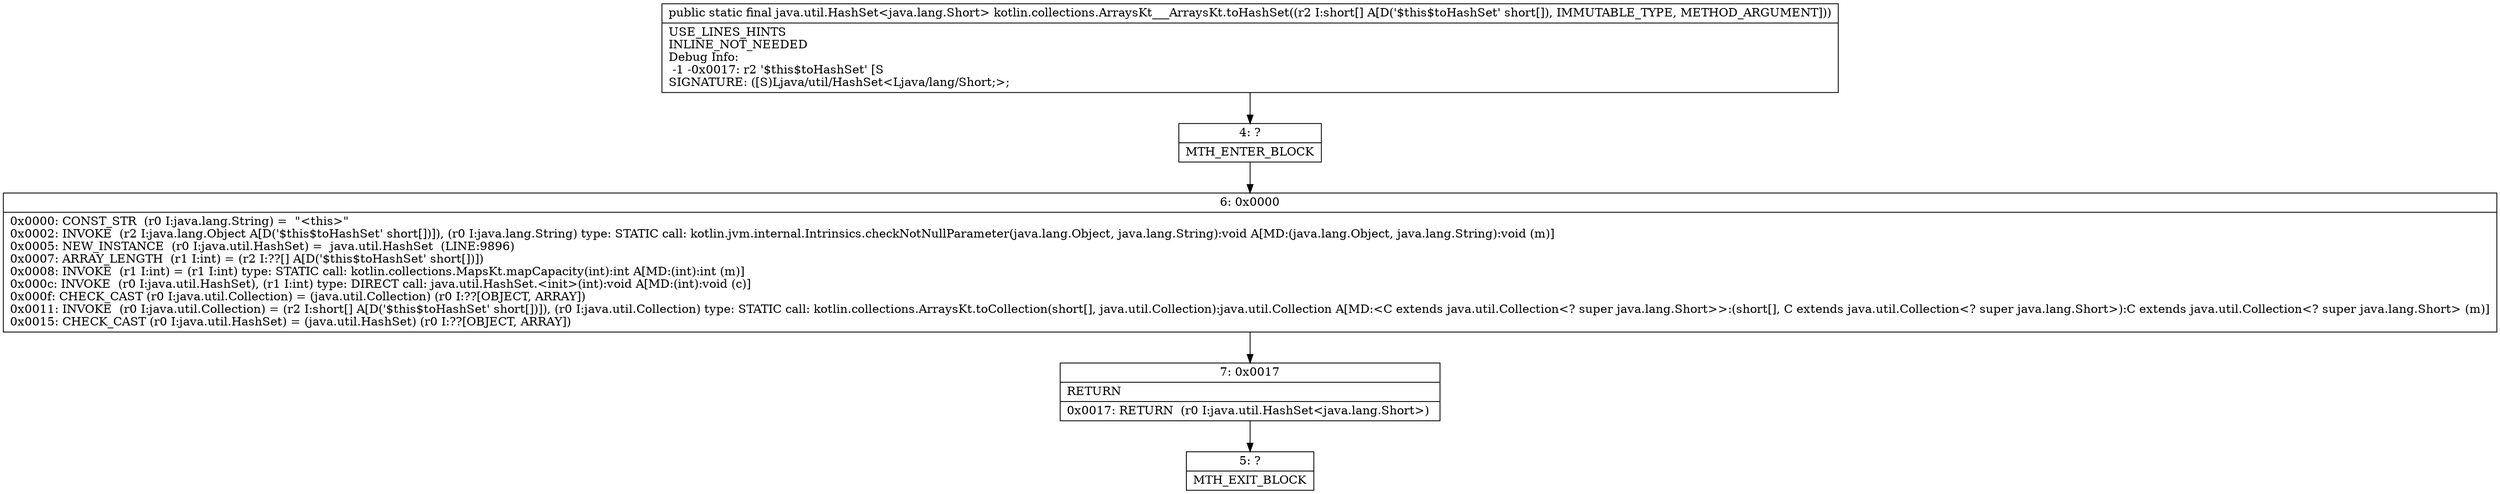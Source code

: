 digraph "CFG forkotlin.collections.ArraysKt___ArraysKt.toHashSet([S)Ljava\/util\/HashSet;" {
Node_4 [shape=record,label="{4\:\ ?|MTH_ENTER_BLOCK\l}"];
Node_6 [shape=record,label="{6\:\ 0x0000|0x0000: CONST_STR  (r0 I:java.lang.String) =  \"\<this\>\" \l0x0002: INVOKE  (r2 I:java.lang.Object A[D('$this$toHashSet' short[])]), (r0 I:java.lang.String) type: STATIC call: kotlin.jvm.internal.Intrinsics.checkNotNullParameter(java.lang.Object, java.lang.String):void A[MD:(java.lang.Object, java.lang.String):void (m)]\l0x0005: NEW_INSTANCE  (r0 I:java.util.HashSet) =  java.util.HashSet  (LINE:9896)\l0x0007: ARRAY_LENGTH  (r1 I:int) = (r2 I:??[] A[D('$this$toHashSet' short[])]) \l0x0008: INVOKE  (r1 I:int) = (r1 I:int) type: STATIC call: kotlin.collections.MapsKt.mapCapacity(int):int A[MD:(int):int (m)]\l0x000c: INVOKE  (r0 I:java.util.HashSet), (r1 I:int) type: DIRECT call: java.util.HashSet.\<init\>(int):void A[MD:(int):void (c)]\l0x000f: CHECK_CAST (r0 I:java.util.Collection) = (java.util.Collection) (r0 I:??[OBJECT, ARRAY]) \l0x0011: INVOKE  (r0 I:java.util.Collection) = (r2 I:short[] A[D('$this$toHashSet' short[])]), (r0 I:java.util.Collection) type: STATIC call: kotlin.collections.ArraysKt.toCollection(short[], java.util.Collection):java.util.Collection A[MD:\<C extends java.util.Collection\<? super java.lang.Short\>\>:(short[], C extends java.util.Collection\<? super java.lang.Short\>):C extends java.util.Collection\<? super java.lang.Short\> (m)]\l0x0015: CHECK_CAST (r0 I:java.util.HashSet) = (java.util.HashSet) (r0 I:??[OBJECT, ARRAY]) \l}"];
Node_7 [shape=record,label="{7\:\ 0x0017|RETURN\l|0x0017: RETURN  (r0 I:java.util.HashSet\<java.lang.Short\>) \l}"];
Node_5 [shape=record,label="{5\:\ ?|MTH_EXIT_BLOCK\l}"];
MethodNode[shape=record,label="{public static final java.util.HashSet\<java.lang.Short\> kotlin.collections.ArraysKt___ArraysKt.toHashSet((r2 I:short[] A[D('$this$toHashSet' short[]), IMMUTABLE_TYPE, METHOD_ARGUMENT]))  | USE_LINES_HINTS\lINLINE_NOT_NEEDED\lDebug Info:\l  \-1 \-0x0017: r2 '$this$toHashSet' [S\lSIGNATURE: ([S)Ljava\/util\/HashSet\<Ljava\/lang\/Short;\>;\l}"];
MethodNode -> Node_4;Node_4 -> Node_6;
Node_6 -> Node_7;
Node_7 -> Node_5;
}

